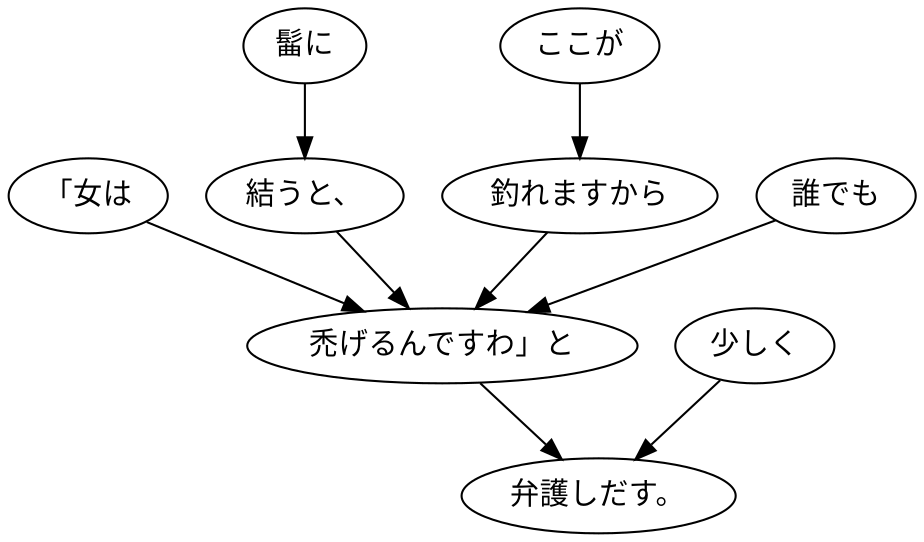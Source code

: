digraph graph2250 {
	node0 [label="「女は"];
	node1 [label="髷に"];
	node2 [label="結うと、"];
	node3 [label="ここが"];
	node4 [label="釣れますから"];
	node5 [label="誰でも"];
	node6 [label="禿げるんですわ」と"];
	node7 [label="少しく"];
	node8 [label="弁護しだす。"];
	node0 -> node6;
	node1 -> node2;
	node2 -> node6;
	node3 -> node4;
	node4 -> node6;
	node5 -> node6;
	node6 -> node8;
	node7 -> node8;
}
